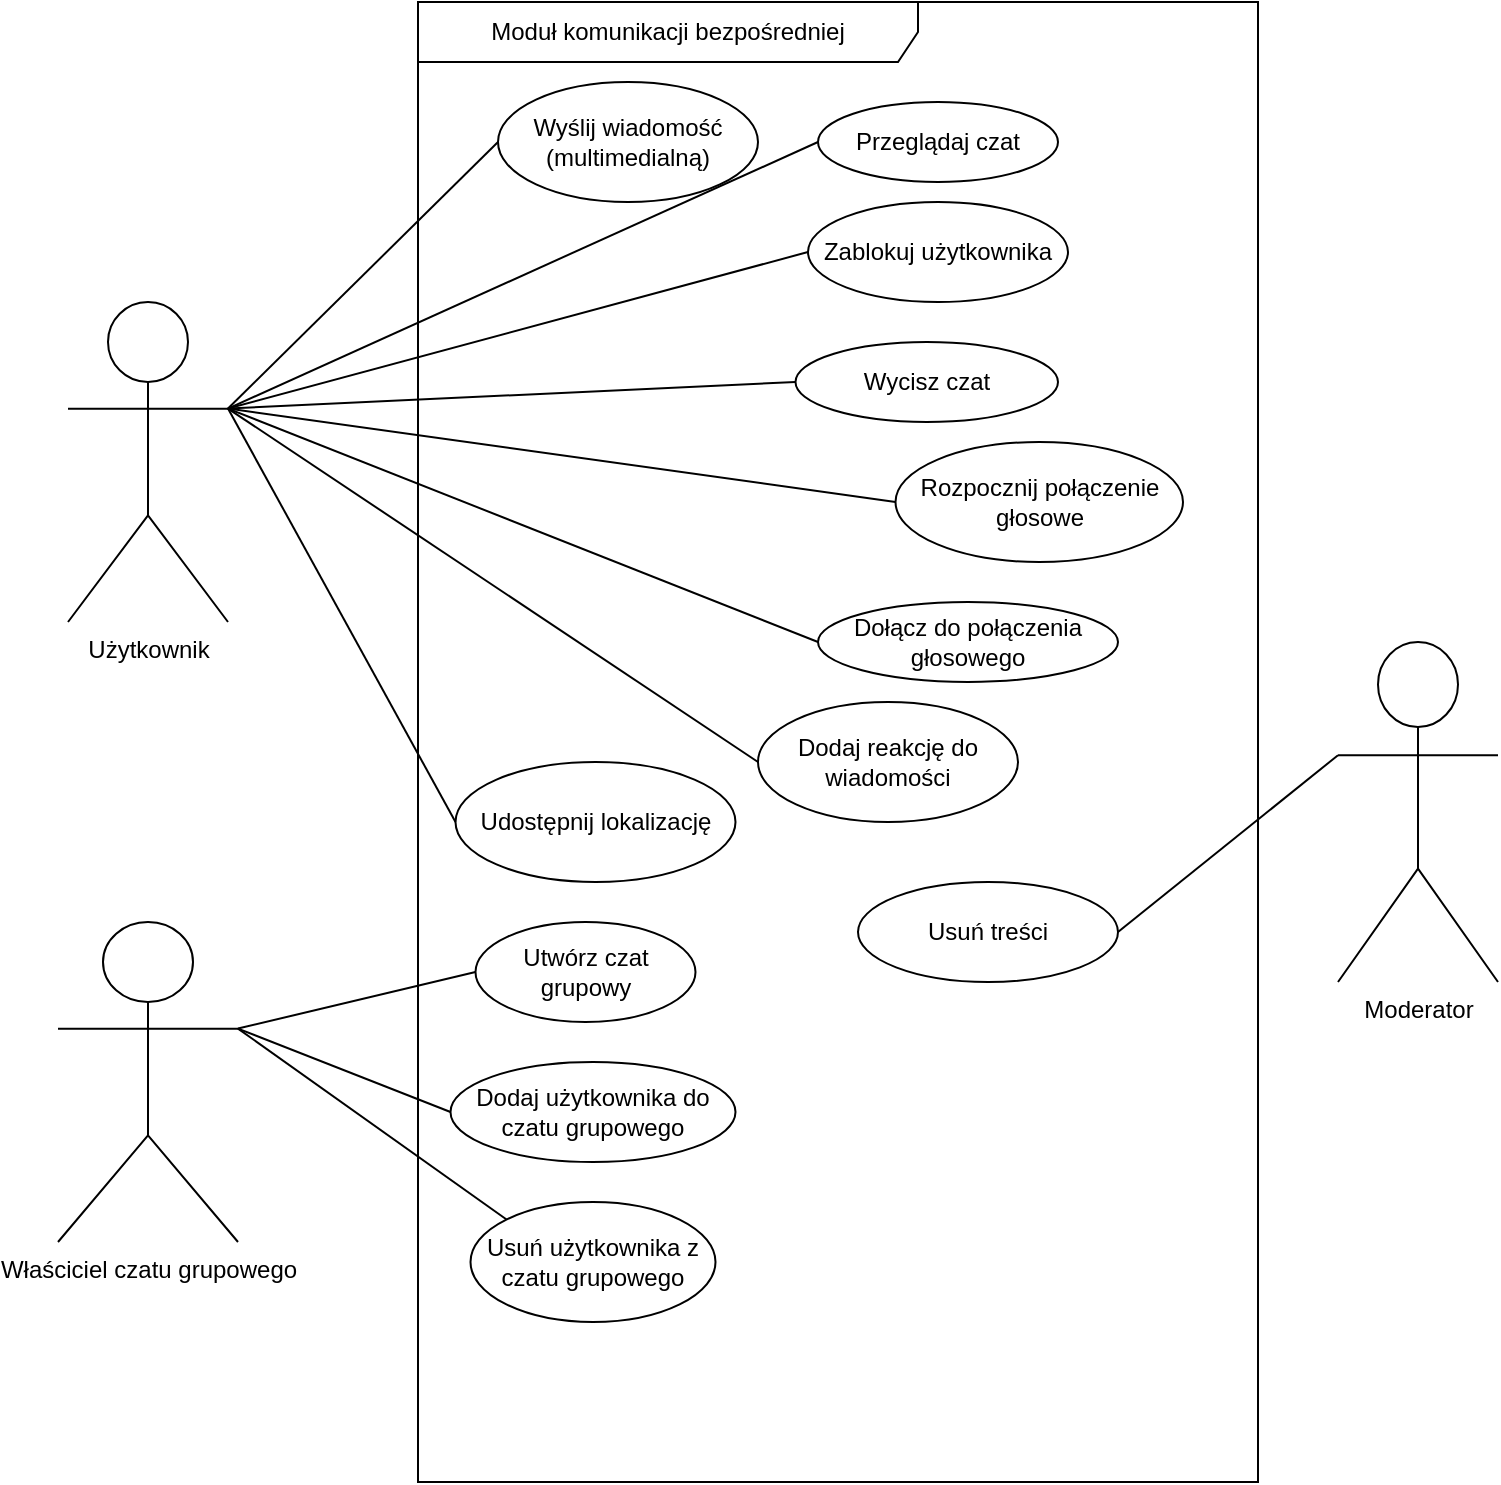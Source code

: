 <mxfile version="26.2.5" pages="5">
  <diagram name="Moduł komunikacji" id="v_15SCE-572wQa_8veFo">
    <mxGraphModel dx="790" dy="660" grid="1" gridSize="10" guides="1" tooltips="1" connect="1" arrows="1" fold="1" page="1" pageScale="1" pageWidth="850" pageHeight="1100" math="0" shadow="0">
      <root>
        <mxCell id="0" />
        <mxCell id="1" parent="0" />
        <mxCell id="vSTN6Diw2wIvGlX7Q6Qh-1" value="Moduł komunikacji bezpośredniej" style="shape=umlFrame;whiteSpace=wrap;html=1;pointerEvents=0;width=250;height=30;" parent="1" vertex="1">
          <mxGeometry x="280" y="60" width="420" height="740" as="geometry" />
        </mxCell>
        <mxCell id="26oBZDTvgFsPIgkjkrH8-7" style="rounded=0;orthogonalLoop=1;jettySize=auto;html=1;exitX=1;exitY=0.333;exitDx=0;exitDy=0;exitPerimeter=0;entryX=0;entryY=0.5;entryDx=0;entryDy=0;endArrow=none;startFill=0;" parent="1" source="vSTN6Diw2wIvGlX7Q6Qh-2" target="26oBZDTvgFsPIgkjkrH8-1" edge="1">
          <mxGeometry relative="1" as="geometry" />
        </mxCell>
        <mxCell id="vSTN6Diw2wIvGlX7Q6Qh-2" value="Użytkownik" style="shape=umlActor;verticalLabelPosition=bottom;verticalAlign=top;html=1;" parent="1" vertex="1">
          <mxGeometry x="105" y="210" width="80" height="160" as="geometry" />
        </mxCell>
        <mxCell id="rVkgeNe9eemyirqyG1fS-6" value="Zablokuj użytkownika" style="ellipse;whiteSpace=wrap;html=1;" parent="1" vertex="1">
          <mxGeometry x="475" y="160" width="130" height="50" as="geometry" />
        </mxCell>
        <mxCell id="rVkgeNe9eemyirqyG1fS-7" value="Dodaj użytkownika do czatu grupowego" style="ellipse;whiteSpace=wrap;html=1;" parent="1" vertex="1">
          <mxGeometry x="296.25" y="590" width="142.5" height="50" as="geometry" />
        </mxCell>
        <mxCell id="rVkgeNe9eemyirqyG1fS-8" value="Usuń użytkownika z czatu grupowego" style="ellipse;whiteSpace=wrap;html=1;" parent="1" vertex="1">
          <mxGeometry x="306.25" y="660" width="122.5" height="60" as="geometry" />
        </mxCell>
        <mxCell id="rVkgeNe9eemyirqyG1fS-9" value="Udostępnij lokalizację" style="ellipse;whiteSpace=wrap;html=1;" parent="1" vertex="1">
          <mxGeometry x="298.75" y="440" width="140" height="60" as="geometry" />
        </mxCell>
        <mxCell id="rVkgeNe9eemyirqyG1fS-10" value="Przeglądaj czat" style="ellipse;whiteSpace=wrap;html=1;" parent="1" vertex="1">
          <mxGeometry x="480" y="110" width="120" height="40" as="geometry" />
        </mxCell>
        <mxCell id="26oBZDTvgFsPIgkjkrH8-1" value="Wyślij wiadomość (multimedialną)" style="ellipse;whiteSpace=wrap;html=1;" parent="1" vertex="1">
          <mxGeometry x="320" y="100" width="130" height="60" as="geometry" />
        </mxCell>
        <mxCell id="26oBZDTvgFsPIgkjkrH8-4" value="Utwórz czat grupowy" style="ellipse;whiteSpace=wrap;html=1;" parent="1" vertex="1">
          <mxGeometry x="308.75" y="520" width="110" height="50" as="geometry" />
        </mxCell>
        <mxCell id="26oBZDTvgFsPIgkjkrH8-5" value="Dodaj reakcję do wiadomości" style="ellipse;whiteSpace=wrap;html=1;" parent="1" vertex="1">
          <mxGeometry x="450" y="410" width="130" height="60" as="geometry" />
        </mxCell>
        <mxCell id="26oBZDTvgFsPIgkjkrH8-6" value="Rozpocznij połączenie głosowe" style="ellipse;whiteSpace=wrap;html=1;" parent="1" vertex="1">
          <mxGeometry x="518.75" y="280" width="143.75" height="60" as="geometry" />
        </mxCell>
        <mxCell id="26oBZDTvgFsPIgkjkrH8-8" style="rounded=0;orthogonalLoop=1;jettySize=auto;html=1;entryX=0;entryY=0.5;entryDx=0;entryDy=0;endArrow=none;startFill=0;exitX=1;exitY=0.333;exitDx=0;exitDy=0;exitPerimeter=0;" parent="1" source="vSTN6Diw2wIvGlX7Q6Qh-2" target="rVkgeNe9eemyirqyG1fS-10" edge="1">
          <mxGeometry relative="1" as="geometry">
            <mxPoint x="130" y="350" as="sourcePoint" />
            <mxPoint x="330" y="140" as="targetPoint" />
          </mxGeometry>
        </mxCell>
        <mxCell id="26oBZDTvgFsPIgkjkrH8-11" style="rounded=0;orthogonalLoop=1;jettySize=auto;html=1;entryX=0;entryY=0.5;entryDx=0;entryDy=0;endArrow=none;startFill=0;exitX=1;exitY=0.333;exitDx=0;exitDy=0;exitPerimeter=0;" parent="1" source="IcMbdLZvYoic3JaOnlQl-4" target="26oBZDTvgFsPIgkjkrH8-4" edge="1">
          <mxGeometry relative="1" as="geometry">
            <mxPoint x="130" y="350" as="sourcePoint" />
            <mxPoint x="360" y="170" as="targetPoint" />
          </mxGeometry>
        </mxCell>
        <mxCell id="26oBZDTvgFsPIgkjkrH8-12" style="rounded=0;orthogonalLoop=1;jettySize=auto;html=1;entryX=0;entryY=0.5;entryDx=0;entryDy=0;endArrow=none;startFill=0;exitX=1;exitY=0.333;exitDx=0;exitDy=0;exitPerimeter=0;" parent="1" source="vSTN6Diw2wIvGlX7Q6Qh-2" target="26oBZDTvgFsPIgkjkrH8-5" edge="1">
          <mxGeometry relative="1" as="geometry">
            <mxPoint x="130" y="350" as="sourcePoint" />
            <mxPoint x="370" y="180" as="targetPoint" />
          </mxGeometry>
        </mxCell>
        <mxCell id="26oBZDTvgFsPIgkjkrH8-13" style="rounded=0;orthogonalLoop=1;jettySize=auto;html=1;entryX=0;entryY=0.5;entryDx=0;entryDy=0;endArrow=none;startFill=0;exitX=1;exitY=0.333;exitDx=0;exitDy=0;exitPerimeter=0;" parent="1" source="vSTN6Diw2wIvGlX7Q6Qh-2" target="26oBZDTvgFsPIgkjkrH8-6" edge="1">
          <mxGeometry relative="1" as="geometry">
            <mxPoint x="100" y="350" as="sourcePoint" />
            <mxPoint x="380" y="190" as="targetPoint" />
          </mxGeometry>
        </mxCell>
        <mxCell id="26oBZDTvgFsPIgkjkrH8-14" style="rounded=0;orthogonalLoop=1;jettySize=auto;html=1;entryX=0;entryY=0.5;entryDx=0;entryDy=0;endArrow=none;startFill=0;exitX=1;exitY=0.333;exitDx=0;exitDy=0;exitPerimeter=0;" parent="1" source="vSTN6Diw2wIvGlX7Q6Qh-2" target="rVkgeNe9eemyirqyG1fS-6" edge="1">
          <mxGeometry relative="1" as="geometry">
            <mxPoint x="100" y="350" as="sourcePoint" />
            <mxPoint x="390" y="200" as="targetPoint" />
          </mxGeometry>
        </mxCell>
        <mxCell id="26oBZDTvgFsPIgkjkrH8-15" style="rounded=0;orthogonalLoop=1;jettySize=auto;html=1;entryX=0;entryY=0;entryDx=0;entryDy=0;endArrow=none;startFill=0;exitX=1;exitY=0.333;exitDx=0;exitDy=0;exitPerimeter=0;" parent="1" source="IcMbdLZvYoic3JaOnlQl-4" target="rVkgeNe9eemyirqyG1fS-8" edge="1">
          <mxGeometry relative="1" as="geometry">
            <mxPoint x="130" y="350" as="sourcePoint" />
            <mxPoint x="400" y="210" as="targetPoint" />
          </mxGeometry>
        </mxCell>
        <mxCell id="26oBZDTvgFsPIgkjkrH8-16" style="rounded=0;orthogonalLoop=1;jettySize=auto;html=1;exitX=1;exitY=0.333;exitDx=0;exitDy=0;exitPerimeter=0;entryX=0;entryY=0.5;entryDx=0;entryDy=0;endArrow=none;startFill=0;" parent="1" source="vSTN6Diw2wIvGlX7Q6Qh-2" target="rVkgeNe9eemyirqyG1fS-9" edge="1">
          <mxGeometry relative="1" as="geometry">
            <mxPoint x="220" y="440" as="sourcePoint" />
            <mxPoint x="410" y="220" as="targetPoint" />
          </mxGeometry>
        </mxCell>
        <mxCell id="26oBZDTvgFsPIgkjkrH8-17" style="rounded=0;orthogonalLoop=1;jettySize=auto;html=1;entryX=0;entryY=0.5;entryDx=0;entryDy=0;endArrow=none;startFill=0;exitX=1;exitY=0.333;exitDx=0;exitDy=0;exitPerimeter=0;" parent="1" source="IcMbdLZvYoic3JaOnlQl-4" target="rVkgeNe9eemyirqyG1fS-7" edge="1">
          <mxGeometry relative="1" as="geometry">
            <mxPoint x="130" y="350" as="sourcePoint" />
            <mxPoint x="420" y="230" as="targetPoint" />
          </mxGeometry>
        </mxCell>
        <mxCell id="IcMbdLZvYoic3JaOnlQl-1" value="Wycisz czat" style="ellipse;whiteSpace=wrap;html=1;" parent="1" vertex="1">
          <mxGeometry x="468.75" y="230" width="131.25" height="40" as="geometry" />
        </mxCell>
        <mxCell id="IcMbdLZvYoic3JaOnlQl-2" value="Dołącz do połączenia głosowego" style="ellipse;whiteSpace=wrap;html=1;" parent="1" vertex="1">
          <mxGeometry x="480" y="360" width="150" height="40" as="geometry" />
        </mxCell>
        <mxCell id="IcMbdLZvYoic3JaOnlQl-3" style="rounded=0;orthogonalLoop=1;jettySize=auto;html=1;exitX=0;exitY=0.5;exitDx=0;exitDy=0;entryX=1;entryY=0.333;entryDx=0;entryDy=0;endArrow=none;startFill=0;entryPerimeter=0;" parent="1" source="IcMbdLZvYoic3JaOnlQl-2" target="vSTN6Diw2wIvGlX7Q6Qh-2" edge="1">
          <mxGeometry relative="1" as="geometry">
            <mxPoint x="210" y="405" as="sourcePoint" />
            <mxPoint x="330" y="140" as="targetPoint" />
          </mxGeometry>
        </mxCell>
        <mxCell id="IcMbdLZvYoic3JaOnlQl-4" value="Właściciel czatu grupowego" style="shape=umlActor;verticalLabelPosition=bottom;verticalAlign=top;html=1;" parent="1" vertex="1">
          <mxGeometry x="100" y="520" width="90" height="160" as="geometry" />
        </mxCell>
        <mxCell id="IcMbdLZvYoic3JaOnlQl-7" style="rounded=0;orthogonalLoop=1;jettySize=auto;html=1;entryX=0;entryY=0.5;entryDx=0;entryDy=0;endArrow=none;startFill=0;exitX=1;exitY=0.333;exitDx=0;exitDy=0;exitPerimeter=0;" parent="1" source="vSTN6Diw2wIvGlX7Q6Qh-2" target="IcMbdLZvYoic3JaOnlQl-1" edge="1">
          <mxGeometry relative="1" as="geometry">
            <mxPoint x="210" y="405" as="sourcePoint" />
            <mxPoint x="485" y="195" as="targetPoint" />
          </mxGeometry>
        </mxCell>
        <mxCell id="IcMbdLZvYoic3JaOnlQl-8" value="Moderator" style="shape=umlActor;verticalLabelPosition=bottom;verticalAlign=top;html=1;" parent="1" vertex="1">
          <mxGeometry x="740" y="380" width="80" height="170" as="geometry" />
        </mxCell>
        <mxCell id="IcMbdLZvYoic3JaOnlQl-9" value="Usuń treści" style="ellipse;whiteSpace=wrap;html=1;" parent="1" vertex="1">
          <mxGeometry x="500" y="500" width="130" height="50" as="geometry" />
        </mxCell>
        <mxCell id="IcMbdLZvYoic3JaOnlQl-10" style="rounded=0;orthogonalLoop=1;jettySize=auto;html=1;entryX=0;entryY=0.333;entryDx=0;entryDy=0;endArrow=none;startFill=0;exitX=1;exitY=0.5;exitDx=0;exitDy=0;entryPerimeter=0;" parent="1" source="IcMbdLZvYoic3JaOnlQl-9" target="IcMbdLZvYoic3JaOnlQl-8" edge="1">
          <mxGeometry relative="1" as="geometry">
            <mxPoint x="540" y="630" as="sourcePoint" />
            <mxPoint x="790" y="675" as="targetPoint" />
          </mxGeometry>
        </mxCell>
      </root>
    </mxGraphModel>
  </diagram>
  <diagram id="fFqvYXPcRhw6CR4nWzZR" name="Moduł użytkowników">
    <mxGraphModel dx="790" dy="660" grid="1" gridSize="10" guides="1" tooltips="1" connect="1" arrows="1" fold="1" page="1" pageScale="1" pageWidth="827" pageHeight="1169" math="0" shadow="0">
      <root>
        <mxCell id="0" />
        <mxCell id="1" parent="0" />
        <mxCell id="-1WmBcpgsWetizu-c4b6-1" value="Moduł zarządzania kontem" style="shape=umlFrame;whiteSpace=wrap;html=1;pointerEvents=0;width=200;height=30;" parent="1" vertex="1">
          <mxGeometry x="210" y="50" width="410" height="500" as="geometry" />
        </mxCell>
        <mxCell id="-1WmBcpgsWetizu-c4b6-43" style="edgeStyle=orthogonalEdgeStyle;rounded=0;orthogonalLoop=1;jettySize=auto;html=1;exitX=0.5;exitY=0.5;exitDx=0;exitDy=0;exitPerimeter=0;entryX=1;entryY=0.5;entryDx=0;entryDy=0;" parent="1" source="-1WmBcpgsWetizu-c4b6-2" target="-1WmBcpgsWetizu-c4b6-24" edge="1">
          <mxGeometry relative="1" as="geometry">
            <Array as="points">
              <mxPoint x="630" y="310" />
              <mxPoint x="630" y="230" />
            </Array>
          </mxGeometry>
        </mxCell>
        <mxCell id="-1WmBcpgsWetizu-c4b6-2" value="&lt;div&gt;Instytucja publiczna&lt;/div&gt;&lt;div&gt;&lt;br&gt;&lt;/div&gt;" style="shape=umlActor;html=1;verticalLabelPosition=bottom;verticalAlign=top;align=center;" parent="1" vertex="1">
          <mxGeometry x="640" y="250" width="70" height="120" as="geometry" />
        </mxCell>
        <mxCell id="ZtHE_OxAVrO-5ejl7yNw-3" value="&amp;lt;&amp;lt;extend&amp;gt;&amp;gt;" style="edgeStyle=orthogonalEdgeStyle;rounded=0;orthogonalLoop=1;jettySize=auto;html=1;exitX=1;exitY=0.5;exitDx=0;exitDy=0;dashed=1;" edge="1" parent="1" source="-1WmBcpgsWetizu-c4b6-3" target="-1WmBcpgsWetizu-c4b6-10">
          <mxGeometry relative="1" as="geometry">
            <Array as="points">
              <mxPoint x="434" y="120" />
              <mxPoint x="434" y="200" />
              <mxPoint x="339" y="200" />
            </Array>
          </mxGeometry>
        </mxCell>
        <mxCell id="-1WmBcpgsWetizu-c4b6-3" value="Rejestracja nowego użytkownika" style="ellipse;whiteSpace=wrap;html=1;" parent="1" vertex="1">
          <mxGeometry x="264" y="100" width="150" height="40" as="geometry" />
        </mxCell>
        <mxCell id="ZtHE_OxAVrO-5ejl7yNw-7" value="&amp;lt;&amp;lt;include&amp;gt;&amp;gt;" style="edgeStyle=orthogonalEdgeStyle;rounded=0;orthogonalLoop=1;jettySize=auto;html=1;exitX=0.5;exitY=1;exitDx=0;exitDy=0;entryX=0.5;entryY=0;entryDx=0;entryDy=0;dashed=1;" edge="1" parent="1" source="-1WmBcpgsWetizu-c4b6-10" target="-1WmBcpgsWetizu-c4b6-15">
          <mxGeometry relative="1" as="geometry" />
        </mxCell>
        <mxCell id="ZtHE_OxAVrO-5ejl7yNw-8" value="&amp;lt;&amp;lt;include&amp;gt;&amp;gt;" style="edgeStyle=orthogonalEdgeStyle;rounded=0;orthogonalLoop=1;jettySize=auto;html=1;exitX=0;exitY=1;exitDx=0;exitDy=0;entryX=0;entryY=0.5;entryDx=0;entryDy=0;dashed=1;" edge="1" parent="1" source="-1WmBcpgsWetizu-c4b6-10" target="-1WmBcpgsWetizu-c4b6-21">
          <mxGeometry x="0.468" relative="1" as="geometry">
            <Array as="points">
              <mxPoint x="286" y="290" />
              <mxPoint x="250" y="290" />
              <mxPoint x="250" y="385" />
            </Array>
            <mxPoint as="offset" />
          </mxGeometry>
        </mxCell>
        <mxCell id="ZtHE_OxAVrO-5ejl7yNw-9" value="&amp;lt;&amp;lt;include&amp;gt;&amp;gt;" style="edgeStyle=orthogonalEdgeStyle;rounded=0;orthogonalLoop=1;jettySize=auto;html=1;exitX=0;exitY=1;exitDx=0;exitDy=0;entryX=0;entryY=0.5;entryDx=0;entryDy=0;dashed=1;" edge="1" parent="1" source="-1WmBcpgsWetizu-c4b6-10" target="-1WmBcpgsWetizu-c4b6-18">
          <mxGeometry x="0.468" relative="1" as="geometry">
            <Array as="points">
              <mxPoint x="240" y="244" />
              <mxPoint x="240" y="310" />
              <mxPoint x="220" y="310" />
              <mxPoint x="220" y="450" />
            </Array>
            <mxPoint as="offset" />
          </mxGeometry>
        </mxCell>
        <mxCell id="ZtHE_OxAVrO-5ejl7yNw-10" value="&amp;lt;&amp;lt;include&amp;gt;&amp;gt;" style="edgeStyle=orthogonalEdgeStyle;rounded=0;orthogonalLoop=1;jettySize=auto;html=1;exitX=1;exitY=1;exitDx=0;exitDy=0;entryX=1;entryY=0.5;entryDx=0;entryDy=0;dashed=1;" edge="1" parent="1" source="-1WmBcpgsWetizu-c4b6-10" target="-1WmBcpgsWetizu-c4b6-23">
          <mxGeometry relative="1" as="geometry">
            <Array as="points">
              <mxPoint x="430" y="244" />
              <mxPoint x="430" y="510" />
            </Array>
          </mxGeometry>
        </mxCell>
        <mxCell id="ZtHE_OxAVrO-5ejl7yNw-12" value="&amp;lt;&amp;lt;include&amp;gt;&amp;gt;" style="edgeStyle=orthogonalEdgeStyle;rounded=0;orthogonalLoop=1;jettySize=auto;html=1;exitX=1;exitY=1;exitDx=0;exitDy=0;entryX=0.5;entryY=0;entryDx=0;entryDy=0;dashed=1;" edge="1" parent="1" source="-1WmBcpgsWetizu-c4b6-10" target="-1WmBcpgsWetizu-c4b6-22">
          <mxGeometry x="0.5" relative="1" as="geometry">
            <Array as="points">
              <mxPoint x="440" y="244" />
              <mxPoint x="440" y="436" />
              <mxPoint x="550" y="436" />
              <mxPoint x="550" y="476" />
              <mxPoint x="555" y="476" />
            </Array>
            <mxPoint as="offset" />
          </mxGeometry>
        </mxCell>
        <mxCell id="ZtHE_OxAVrO-5ejl7yNw-13" value="&amp;lt;&amp;lt;include&amp;gt;&amp;gt;" style="edgeStyle=orthogonalEdgeStyle;rounded=0;orthogonalLoop=1;jettySize=auto;html=1;exitX=1;exitY=0;exitDx=0;exitDy=0;entryX=0.5;entryY=1;entryDx=0;entryDy=0;dashed=1;" edge="1" parent="1" source="-1WmBcpgsWetizu-c4b6-10" target="-1WmBcpgsWetizu-c4b6-19">
          <mxGeometry x="0.484" relative="1" as="geometry">
            <Array as="points">
              <mxPoint x="392" y="210" />
              <mxPoint x="470" y="210" />
              <mxPoint x="470" y="180" />
              <mxPoint x="530" y="180" />
            </Array>
            <mxPoint as="offset" />
          </mxGeometry>
        </mxCell>
        <mxCell id="-1WmBcpgsWetizu-c4b6-10" value="Logowanie użytkownika" style="ellipse;whiteSpace=wrap;html=1;" parent="1" vertex="1">
          <mxGeometry x="264" y="210" width="150" height="40" as="geometry" />
        </mxCell>
        <mxCell id="-1WmBcpgsWetizu-c4b6-11" value="Manualna weryfikacja konta" style="ellipse;whiteSpace=wrap;html=1;" parent="1" vertex="1">
          <mxGeometry x="465" y="290" width="150" height="60" as="geometry" />
        </mxCell>
        <mxCell id="-1WmBcpgsWetizu-c4b6-33" style="edgeStyle=orthogonalEdgeStyle;rounded=0;orthogonalLoop=1;jettySize=auto;html=1;exitX=0.5;exitY=0.5;exitDx=0;exitDy=0;exitPerimeter=0;" parent="1" source="-1WmBcpgsWetizu-c4b6-14" target="-1WmBcpgsWetizu-c4b6-16" edge="1">
          <mxGeometry relative="1" as="geometry">
            <Array as="points">
              <mxPoint x="230" y="300" />
              <mxPoint x="230" y="170" />
            </Array>
          </mxGeometry>
        </mxCell>
        <mxCell id="-1WmBcpgsWetizu-c4b6-41" style="edgeStyle=orthogonalEdgeStyle;rounded=0;orthogonalLoop=1;jettySize=auto;html=1;exitX=0.5;exitY=0.5;exitDx=0;exitDy=0;exitPerimeter=0;entryX=0;entryY=0.5;entryDx=0;entryDy=0;" parent="1" source="-1WmBcpgsWetizu-c4b6-14" target="-1WmBcpgsWetizu-c4b6-10" edge="1">
          <mxGeometry relative="1" as="geometry">
            <Array as="points">
              <mxPoint x="230" y="300" />
              <mxPoint x="230" y="230" />
            </Array>
          </mxGeometry>
        </mxCell>
        <mxCell id="-1WmBcpgsWetizu-c4b6-42" style="edgeStyle=orthogonalEdgeStyle;rounded=0;orthogonalLoop=1;jettySize=auto;html=1;exitX=0.5;exitY=0.5;exitDx=0;exitDy=0;exitPerimeter=0;entryX=0;entryY=0.5;entryDx=0;entryDy=0;" parent="1" source="-1WmBcpgsWetizu-c4b6-14" target="-1WmBcpgsWetizu-c4b6-3" edge="1">
          <mxGeometry relative="1" as="geometry">
            <Array as="points">
              <mxPoint x="230" y="300" />
              <mxPoint x="230" y="120" />
            </Array>
          </mxGeometry>
        </mxCell>
        <mxCell id="-1WmBcpgsWetizu-c4b6-14" value="&lt;div&gt;Klient&lt;/div&gt;&lt;div&gt;&lt;br&gt;&lt;/div&gt;" style="shape=umlActor;html=1;verticalLabelPosition=bottom;verticalAlign=top;align=center;" parent="1" vertex="1">
          <mxGeometry x="120" y="240" width="70" height="120" as="geometry" />
        </mxCell>
        <mxCell id="-1WmBcpgsWetizu-c4b6-15" value="Edycja profilu" style="ellipse;whiteSpace=wrap;html=1;" parent="1" vertex="1">
          <mxGeometry x="264" y="300" width="150" height="40" as="geometry" />
        </mxCell>
        <mxCell id="-1WmBcpgsWetizu-c4b6-16" value="Resetowanie hasła" style="ellipse;whiteSpace=wrap;html=1;" parent="1" vertex="1">
          <mxGeometry x="264" y="150" width="150" height="40" as="geometry" />
        </mxCell>
        <mxCell id="-1WmBcpgsWetizu-c4b6-18" value="Zmiana hasła" style="ellipse;whiteSpace=wrap;html=1;" parent="1" vertex="1">
          <mxGeometry x="264" y="430" width="150" height="40" as="geometry" />
        </mxCell>
        <mxCell id="-1WmBcpgsWetizu-c4b6-19" value="Zarządzanie zaproszeniami" style="ellipse;whiteSpace=wrap;html=1;" parent="1" vertex="1">
          <mxGeometry x="450" y="110" width="160" height="50" as="geometry" />
        </mxCell>
        <mxCell id="-1WmBcpgsWetizu-c4b6-20" value="Zmiana ustawień prywatności" style="ellipse;whiteSpace=wrap;html=1;" parent="1" vertex="1">
          <mxGeometry x="465" y="365" width="150" height="40" as="geometry" />
        </mxCell>
        <mxCell id="-1WmBcpgsWetizu-c4b6-21" value="Przeglądanie historii logowania" style="ellipse;whiteSpace=wrap;html=1;" parent="1" vertex="1">
          <mxGeometry x="260" y="360" width="150" height="50" as="geometry" />
        </mxCell>
        <mxCell id="-1WmBcpgsWetizu-c4b6-22" value="Wylogowywanie z konta" style="ellipse;whiteSpace=wrap;html=1;" parent="1" vertex="1">
          <mxGeometry x="480" y="470" width="150" height="40" as="geometry" />
        </mxCell>
        <mxCell id="-1WmBcpgsWetizu-c4b6-23" value="Usuniecie konta" style="ellipse;whiteSpace=wrap;html=1;" parent="1" vertex="1">
          <mxGeometry x="260" y="490" width="150" height="40" as="geometry" />
        </mxCell>
        <mxCell id="ZtHE_OxAVrO-5ejl7yNw-1" value="&amp;lt;&amp;lt;include&amp;gt;&amp;gt;" style="edgeStyle=orthogonalEdgeStyle;rounded=0;orthogonalLoop=1;jettySize=auto;html=1;exitX=0.5;exitY=1;exitDx=0;exitDy=0;entryX=0.5;entryY=0;entryDx=0;entryDy=0;dashed=1;" edge="1" parent="1" source="-1WmBcpgsWetizu-c4b6-24" target="-1WmBcpgsWetizu-c4b6-11">
          <mxGeometry relative="1" as="geometry" />
        </mxCell>
        <mxCell id="-1WmBcpgsWetizu-c4b6-24" value="Rejestracja instytucji w systemie" style="ellipse;whiteSpace=wrap;html=1;" parent="1" vertex="1">
          <mxGeometry x="465" y="200" width="150" height="60" as="geometry" />
        </mxCell>
        <mxCell id="ZtHE_OxAVrO-5ejl7yNw-2" style="edgeStyle=orthogonalEdgeStyle;rounded=0;orthogonalLoop=1;jettySize=auto;html=1;exitX=0.5;exitY=1;exitDx=0;exitDy=0;" edge="1" parent="1" source="-1WmBcpgsWetizu-c4b6-15" target="-1WmBcpgsWetizu-c4b6-15">
          <mxGeometry relative="1" as="geometry" />
        </mxCell>
        <mxCell id="ZtHE_OxAVrO-5ejl7yNw-11" value="&amp;lt;&amp;lt;include&amp;gt;&amp;gt;" style="edgeStyle=orthogonalEdgeStyle;rounded=0;orthogonalLoop=1;jettySize=auto;html=1;exitX=1;exitY=0.5;exitDx=0;exitDy=0;entryX=0.04;entryY=0.325;entryDx=0;entryDy=0;entryPerimeter=0;dashed=1;" edge="1" parent="1" source="-1WmBcpgsWetizu-c4b6-10" target="-1WmBcpgsWetizu-c4b6-20">
          <mxGeometry relative="1" as="geometry">
            <Array as="points">
              <mxPoint x="450" y="230" />
              <mxPoint x="450" y="340" />
              <mxPoint x="471" y="340" />
            </Array>
          </mxGeometry>
        </mxCell>
      </root>
    </mxGraphModel>
  </diagram>
  <diagram id="IFX__pMQv4V3y87GyHg5" name="Moduł grup">
    <mxGraphModel dx="790" dy="660" grid="1" gridSize="10" guides="1" tooltips="1" connect="1" arrows="1" fold="1" page="1" pageScale="1" pageWidth="827" pageHeight="1169" math="0" shadow="0">
      <root>
        <mxCell id="0" />
        <mxCell id="1" parent="0" />
        <mxCell id="3GcGUoa89IIa0NS1gZc--4" style="edgeStyle=orthogonalEdgeStyle;rounded=0;orthogonalLoop=1;jettySize=auto;html=1;exitX=1;exitY=0.333;exitDx=0;exitDy=0;exitPerimeter=0;entryX=0;entryY=0.5;entryDx=0;entryDy=0;" edge="1" parent="1" source="ee4mcXSeKS4e7yXFHOqT-3" target="ee4mcXSeKS4e7yXFHOqT-5">
          <mxGeometry relative="1" as="geometry" />
        </mxCell>
        <mxCell id="3GcGUoa89IIa0NS1gZc--5" style="edgeStyle=orthogonalEdgeStyle;rounded=0;orthogonalLoop=1;jettySize=auto;html=1;exitX=1;exitY=0.333;exitDx=0;exitDy=0;exitPerimeter=0;" edge="1" parent="1" source="ee4mcXSeKS4e7yXFHOqT-3" target="ee4mcXSeKS4e7yXFHOqT-7">
          <mxGeometry relative="1" as="geometry" />
        </mxCell>
        <mxCell id="3GcGUoa89IIa0NS1gZc--12" style="edgeStyle=orthogonalEdgeStyle;rounded=0;orthogonalLoop=1;jettySize=auto;html=1;exitX=1;exitY=1;exitDx=0;exitDy=0;exitPerimeter=0;" edge="1" parent="1" source="ee4mcXSeKS4e7yXFHOqT-3" target="ee4mcXSeKS4e7yXFHOqT-13">
          <mxGeometry relative="1" as="geometry" />
        </mxCell>
        <mxCell id="3GcGUoa89IIa0NS1gZc--13" style="edgeStyle=orthogonalEdgeStyle;rounded=0;orthogonalLoop=1;jettySize=auto;html=1;exitX=1;exitY=1;exitDx=0;exitDy=0;exitPerimeter=0;entryX=0;entryY=0.5;entryDx=0;entryDy=0;" edge="1" parent="1" source="ee4mcXSeKS4e7yXFHOqT-3" target="ee4mcXSeKS4e7yXFHOqT-11">
          <mxGeometry relative="1" as="geometry" />
        </mxCell>
        <mxCell id="ee4mcXSeKS4e7yXFHOqT-3" value="Użytkownik" style="shape=umlActor;verticalLabelPosition=bottom;verticalAlign=top;html=1;outlineConnect=0;" parent="1" vertex="1">
          <mxGeometry x="10" y="270" width="80" height="260" as="geometry" />
        </mxCell>
        <mxCell id="ee4mcXSeKS4e7yXFHOqT-4" value="Stwórz grupę" style="ellipse;whiteSpace=wrap;html=1;" parent="1" vertex="1">
          <mxGeometry x="160" y="60" width="140" height="70" as="geometry" />
        </mxCell>
        <mxCell id="ee4mcXSeKS4e7yXFHOqT-5" value="Edytuj grupę" style="ellipse;whiteSpace=wrap;html=1;" parent="1" vertex="1">
          <mxGeometry x="190" y="280" width="140" height="70" as="geometry" />
        </mxCell>
        <mxCell id="3GcGUoa89IIa0NS1gZc--3" value="&amp;lt;&amp;lt;extend&amp;gt;&amp;gt;" style="edgeStyle=orthogonalEdgeStyle;rounded=0;orthogonalLoop=1;jettySize=auto;html=1;exitX=0.5;exitY=0;exitDx=0;exitDy=0;entryX=0.5;entryY=1;entryDx=0;entryDy=0;dashed=1;" edge="1" parent="1" source="ee4mcXSeKS4e7yXFHOqT-6" target="ee4mcXSeKS4e7yXFHOqT-4">
          <mxGeometry relative="1" as="geometry" />
        </mxCell>
        <mxCell id="ee4mcXSeKS4e7yXFHOqT-6" value="usuń grupę" style="ellipse;whiteSpace=wrap;html=1;" parent="1" vertex="1">
          <mxGeometry x="160" y="190" width="140" height="70" as="geometry" />
        </mxCell>
        <mxCell id="ee4mcXSeKS4e7yXFHOqT-7" value="Dodaj post" style="ellipse;whiteSpace=wrap;html=1;" parent="1" vertex="1">
          <mxGeometry x="190" y="380" width="140" height="70" as="geometry" />
        </mxCell>
        <mxCell id="3GcGUoa89IIa0NS1gZc--7" value="&amp;lt;&amp;lt;extend&amp;gt;&amp;gt;" style="edgeStyle=orthogonalEdgeStyle;rounded=0;orthogonalLoop=1;jettySize=auto;html=1;dashed=1;" edge="1" parent="1" source="ee4mcXSeKS4e7yXFHOqT-9" target="ee4mcXSeKS4e7yXFHOqT-7">
          <mxGeometry relative="1" as="geometry">
            <Array as="points">
              <mxPoint x="380" y="475" />
              <mxPoint x="380" y="440" />
            </Array>
          </mxGeometry>
        </mxCell>
        <mxCell id="ee4mcXSeKS4e7yXFHOqT-9" value="edytuj post" style="ellipse;whiteSpace=wrap;html=1;" parent="1" vertex="1">
          <mxGeometry x="430" y="440" width="140" height="70" as="geometry" />
        </mxCell>
        <mxCell id="3GcGUoa89IIa0NS1gZc--6" value="&amp;lt;&amp;lt;extend&amp;gt;&amp;gt;" style="edgeStyle=orthogonalEdgeStyle;rounded=0;orthogonalLoop=1;jettySize=auto;html=1;exitX=0;exitY=0.5;exitDx=0;exitDy=0;entryX=1;entryY=0;entryDx=0;entryDy=0;dashed=1;" edge="1" parent="1" source="ee4mcXSeKS4e7yXFHOqT-10" target="ee4mcXSeKS4e7yXFHOqT-7">
          <mxGeometry relative="1" as="geometry">
            <Array as="points">
              <mxPoint x="380" y="345" />
              <mxPoint x="380" y="390" />
            </Array>
          </mxGeometry>
        </mxCell>
        <mxCell id="3GcGUoa89IIa0NS1gZc--10" value="&amp;lt;&amp;lt;extend&amp;gt;&amp;gt;" style="edgeStyle=orthogonalEdgeStyle;rounded=0;orthogonalLoop=1;jettySize=auto;html=1;entryX=1;entryY=1;entryDx=0;entryDy=0;dashed=1;" edge="1" parent="1" target="ee4mcXSeKS4e7yXFHOqT-4">
          <mxGeometry x="-0.373" relative="1" as="geometry">
            <mxPoint x="500" y="310" as="sourcePoint" />
            <Array as="points">
              <mxPoint x="500" y="120" />
            </Array>
            <mxPoint as="offset" />
          </mxGeometry>
        </mxCell>
        <mxCell id="ee4mcXSeKS4e7yXFHOqT-10" value="usuń post" style="ellipse;whiteSpace=wrap;html=1;" parent="1" vertex="1">
          <mxGeometry x="430" y="310" width="140" height="70" as="geometry" />
        </mxCell>
        <mxCell id="ee4mcXSeKS4e7yXFHOqT-11" value="dodaj komentarz" style="ellipse;whiteSpace=wrap;html=1;" parent="1" vertex="1">
          <mxGeometry x="190" y="620" width="140" height="70" as="geometry" />
        </mxCell>
        <mxCell id="3GcGUoa89IIa0NS1gZc--14" value="&amp;lt;&amp;lt;extend&amp;gt;&amp;gt;" style="edgeStyle=orthogonalEdgeStyle;rounded=0;orthogonalLoop=1;jettySize=auto;html=1;exitX=0;exitY=0.5;exitDx=0;exitDy=0;entryX=1;entryY=0.5;entryDx=0;entryDy=0;" edge="1" parent="1" source="ee4mcXSeKS4e7yXFHOqT-12" target="ee4mcXSeKS4e7yXFHOqT-11">
          <mxGeometry relative="1" as="geometry" />
        </mxCell>
        <mxCell id="3GcGUoa89IIa0NS1gZc--17" value="&amp;lt;&amp;lt;extend&amp;gt;&amp;gt;" style="edgeStyle=orthogonalEdgeStyle;rounded=0;orthogonalLoop=1;jettySize=auto;html=1;exitX=1;exitY=0.5;exitDx=0;exitDy=0;entryX=1;entryY=0.5;entryDx=0;entryDy=0;dashed=1;" edge="1" parent="1" source="ee4mcXSeKS4e7yXFHOqT-12" target="ee4mcXSeKS4e7yXFHOqT-4">
          <mxGeometry relative="1" as="geometry" />
        </mxCell>
        <mxCell id="ee4mcXSeKS4e7yXFHOqT-12" value="usuń komentarz" style="ellipse;whiteSpace=wrap;html=1;" parent="1" vertex="1">
          <mxGeometry x="430" y="620" width="140" height="70" as="geometry" />
        </mxCell>
        <mxCell id="ee4mcXSeKS4e7yXFHOqT-13" value="dodaj członków grupy" style="ellipse;whiteSpace=wrap;html=1;" parent="1" vertex="1">
          <mxGeometry x="190" y="515" width="140" height="70" as="geometry" />
        </mxCell>
        <mxCell id="3GcGUoa89IIa0NS1gZc--11" value="&amp;lt;&amp;lt;extend&amp;gt;&amp;gt;" style="edgeStyle=orthogonalEdgeStyle;rounded=0;orthogonalLoop=1;jettySize=auto;html=1;exitX=0;exitY=0;exitDx=0;exitDy=0;dashed=1;" edge="1" parent="1" source="ee4mcXSeKS4e7yXFHOqT-14">
          <mxGeometry relative="1" as="geometry">
            <mxPoint x="270" y="125" as="targetPoint" />
            <Array as="points">
              <mxPoint x="341" y="210" />
              <mxPoint x="341" y="170" />
              <mxPoint x="270" y="170" />
              <mxPoint x="270" y="125" />
            </Array>
          </mxGeometry>
        </mxCell>
        <mxCell id="ee4mcXSeKS4e7yXFHOqT-14" value="usuń członków grupy" style="ellipse;whiteSpace=wrap;html=1;" parent="1" vertex="1">
          <mxGeometry x="330" y="200" width="140" height="70" as="geometry" />
        </mxCell>
        <mxCell id="wcxgWAiu3ypZfbzkTzNV-1" value="Moduł grup i postów" style="shape=umlFrame;whiteSpace=wrap;html=1;pointerEvents=0;width=170;height=30;" parent="1" vertex="1">
          <mxGeometry x="120" y="10" width="540" height="740" as="geometry" />
        </mxCell>
        <mxCell id="3GcGUoa89IIa0NS1gZc--1" style="edgeStyle=orthogonalEdgeStyle;rounded=0;orthogonalLoop=1;jettySize=auto;html=1;exitX=0.5;exitY=0;exitDx=0;exitDy=0;exitPerimeter=0;entryX=-0.007;entryY=0.414;entryDx=0;entryDy=0;entryPerimeter=0;" edge="1" parent="1" source="ee4mcXSeKS4e7yXFHOqT-3" target="ee4mcXSeKS4e7yXFHOqT-4">
          <mxGeometry relative="1" as="geometry" />
        </mxCell>
      </root>
    </mxGraphModel>
  </diagram>
  <diagram id="LZMNFE_M2D7H1UGVZnDB" name="Moduł ogłoszeń">
    <mxGraphModel dx="1190" dy="1060" grid="0" gridSize="10" guides="1" tooltips="1" connect="1" arrows="1" fold="1" page="0" pageScale="1" pageWidth="827" pageHeight="1169" math="0" shadow="0">
      <root>
        <mxCell id="0" />
        <mxCell id="1" parent="0" />
        <mxCell id="tD8LZUiWjnnMAxINJ5-5-2" value="Moduł ogłoszeń" style="shape=umlFrame;whiteSpace=wrap;html=1;pointerEvents=0;width=120;height=28;" parent="1" vertex="1">
          <mxGeometry x="-190" y="-37" width="407" height="612" as="geometry" />
        </mxCell>
        <mxCell id="iNBu0K_RbJZzkkJK_YUb-13" value="&amp;lt;&amp;lt;include&amp;gt;&amp;gt;" style="edgeStyle=orthogonalEdgeStyle;rounded=0;orthogonalLoop=1;jettySize=auto;html=1;exitX=1;exitY=0.5;exitDx=0;exitDy=0;entryX=1;entryY=0.5;entryDx=0;entryDy=0;dashed=1;" edge="1" parent="1" source="tD8LZUiWjnnMAxINJ5-5-3" target="tD8LZUiWjnnMAxINJ5-5-5">
          <mxGeometry relative="1" as="geometry" />
        </mxCell>
        <mxCell id="tD8LZUiWjnnMAxINJ5-5-3" value="Dodawanie ogłoszenia sprzedaży" style="ellipse;whiteSpace=wrap;html=1;" parent="1" vertex="1">
          <mxGeometry x="-171" width="149" height="56" as="geometry" />
        </mxCell>
        <mxCell id="iNBu0K_RbJZzkkJK_YUb-10" value="&amp;lt;&amp;lt;extend&amp;gt;&amp;gt;" style="edgeStyle=orthogonalEdgeStyle;rounded=0;orthogonalLoop=1;jettySize=auto;html=1;exitX=0.5;exitY=1;exitDx=0;exitDy=0;entryX=0.5;entryY=0;entryDx=0;entryDy=0;dashed=1;" edge="1" parent="1" source="tD8LZUiWjnnMAxINJ5-5-4" target="tD8LZUiWjnnMAxINJ5-5-13">
          <mxGeometry relative="1" as="geometry" />
        </mxCell>
        <mxCell id="tD8LZUiWjnnMAxINJ5-5-4" value="Kontakt z wystawcą" style="ellipse;whiteSpace=wrap;html=1;" parent="1" vertex="1">
          <mxGeometry x="65" y="116" width="132" height="50" as="geometry" />
        </mxCell>
        <mxCell id="tD8LZUiWjnnMAxINJ5-5-5" value="Edytowanie ogłoszenia" style="ellipse;whiteSpace=wrap;html=1;" parent="1" vertex="1">
          <mxGeometry x="-165" y="216" width="132" height="50" as="geometry" />
        </mxCell>
        <mxCell id="iNBu0K_RbJZzkkJK_YUb-7" value="&amp;lt;&amp;lt;extend&amp;gt;&amp;gt;" style="edgeStyle=orthogonalEdgeStyle;rounded=0;orthogonalLoop=1;jettySize=auto;html=1;exitX=0;exitY=0;exitDx=0;exitDy=0;dashed=1;entryX=0.5;entryY=1;entryDx=0;entryDy=0;" edge="1" parent="1" source="tD8LZUiWjnnMAxINJ5-5-6" target="tD8LZUiWjnnMAxINJ5-5-8">
          <mxGeometry relative="1" as="geometry">
            <Array as="points">
              <mxPoint x="55" y="406" />
              <mxPoint x="-102" y="406" />
            </Array>
          </mxGeometry>
        </mxCell>
        <mxCell id="tD8LZUiWjnnMAxINJ5-5-6" value="Zapisz ogłoszenie do ulubionych / na później" style="ellipse;whiteSpace=wrap;html=1;" parent="1" vertex="1">
          <mxGeometry x="51.5" y="450" width="149" height="53" as="geometry" />
        </mxCell>
        <mxCell id="tD8LZUiWjnnMAxINJ5-5-7" value="Zobacz historie własnych ogłoszeń" style="ellipse;whiteSpace=wrap;html=1;" parent="1" vertex="1">
          <mxGeometry x="-171" y="416" width="132" height="50" as="geometry" />
        </mxCell>
        <mxCell id="tD8LZUiWjnnMAxINJ5-5-8" value="Wyświetlenie listy ogłoszeń" style="ellipse;whiteSpace=wrap;html=1;" parent="1" vertex="1">
          <mxGeometry x="-168" y="318" width="132" height="50" as="geometry" />
        </mxCell>
        <mxCell id="iNBu0K_RbJZzkkJK_YUb-15" style="edgeStyle=orthogonalEdgeStyle;rounded=0;orthogonalLoop=1;jettySize=auto;html=1;exitX=1;exitY=0.5;exitDx=0;exitDy=0;entryX=1;entryY=0.5;entryDx=0;entryDy=0;dashed=1;" edge="1" parent="1" source="tD8LZUiWjnnMAxINJ5-5-10" target="tD8LZUiWjnnMAxINJ5-5-5">
          <mxGeometry relative="1" as="geometry">
            <Array as="points">
              <mxPoint x="-2" y="166" />
              <mxPoint x="-2" y="241" />
            </Array>
          </mxGeometry>
        </mxCell>
        <mxCell id="tD8LZUiWjnnMAxINJ5-5-10" value="Dodawanie ogłoszenia wymiany" style="ellipse;whiteSpace=wrap;html=1;" parent="1" vertex="1">
          <mxGeometry x="-169.5" y="139" width="139.5" height="54" as="geometry" />
        </mxCell>
        <mxCell id="iNBu0K_RbJZzkkJK_YUb-14" style="edgeStyle=orthogonalEdgeStyle;rounded=0;orthogonalLoop=1;jettySize=auto;html=1;exitX=1;exitY=0.5;exitDx=0;exitDy=0;entryX=1;entryY=0.5;entryDx=0;entryDy=0;dashed=1;" edge="1" parent="1">
          <mxGeometry relative="1" as="geometry">
            <mxPoint x="-29" y="101" as="sourcePoint" />
            <mxPoint x="-33" y="241.5" as="targetPoint" />
            <Array as="points">
              <mxPoint x="-2" y="101" />
              <mxPoint x="-2" y="242" />
            </Array>
          </mxGeometry>
        </mxCell>
        <mxCell id="tD8LZUiWjnnMAxINJ5-5-11" value="Dodawanie ogłoszenia kupna" style="ellipse;whiteSpace=wrap;html=1;" parent="1" vertex="1">
          <mxGeometry x="-173" y="72" width="144" height="57" as="geometry" />
        </mxCell>
        <mxCell id="iNBu0K_RbJZzkkJK_YUb-8" value="&amp;lt;&amp;lt;extend&amp;gt;&amp;gt;" style="edgeStyle=orthogonalEdgeStyle;rounded=0;orthogonalLoop=1;jettySize=auto;html=1;exitX=0;exitY=0.5;exitDx=0;exitDy=0;entryX=1;entryY=1;entryDx=0;entryDy=0;dashed=1;" edge="1" parent="1" source="tD8LZUiWjnnMAxINJ5-5-12" target="tD8LZUiWjnnMAxINJ5-5-8">
          <mxGeometry relative="1" as="geometry" />
        </mxCell>
        <mxCell id="tD8LZUiWjnnMAxINJ5-5-12" value="Filtruj ogłoszenia po kategorii" style="ellipse;whiteSpace=wrap;html=1;" parent="1" vertex="1">
          <mxGeometry x="80" y="361" width="132" height="50" as="geometry" />
        </mxCell>
        <mxCell id="iNBu0K_RbJZzkkJK_YUb-9" value="&amp;lt;&amp;lt;extend&amp;gt;&amp;gt;" style="edgeStyle=orthogonalEdgeStyle;rounded=0;orthogonalLoop=1;jettySize=auto;html=1;exitX=0;exitY=1;exitDx=0;exitDy=0;dashed=1;" edge="1" parent="1" source="tD8LZUiWjnnMAxINJ5-5-13" target="tD8LZUiWjnnMAxINJ5-5-8">
          <mxGeometry x="-0.145" relative="1" as="geometry">
            <Array as="points">
              <mxPoint x="27" y="247" />
              <mxPoint x="27" y="330" />
            </Array>
            <mxPoint as="offset" />
          </mxGeometry>
        </mxCell>
        <mxCell id="tD8LZUiWjnnMAxINJ5-5-13" value="Zobacz szczegóły ogłoszenia" style="ellipse;whiteSpace=wrap;html=1;" parent="1" vertex="1">
          <mxGeometry x="65" y="224" width="132" height="50" as="geometry" />
        </mxCell>
        <mxCell id="iNBu0K_RbJZzkkJK_YUb-11" value="&amp;lt;&amp;lt;extend&amp;gt;&amp;gt;" style="edgeStyle=orthogonalEdgeStyle;rounded=0;orthogonalLoop=1;jettySize=auto;html=1;exitX=0.5;exitY=1;exitDx=0;exitDy=0;entryX=0.5;entryY=0;entryDx=0;entryDy=0;dashed=1;" edge="1" parent="1" source="tD8LZUiWjnnMAxINJ5-5-16" target="tD8LZUiWjnnMAxINJ5-5-4">
          <mxGeometry relative="1" as="geometry" />
        </mxCell>
        <mxCell id="tD8LZUiWjnnMAxINJ5-5-16" value="Ocena sprzedającego&amp;nbsp;&lt;div&gt;po transakcji&lt;/div&gt;" style="ellipse;whiteSpace=wrap;html=1;" parent="1" vertex="1">
          <mxGeometry x="55" y="-14" width="142" height="56" as="geometry" />
        </mxCell>
        <mxCell id="iNBu0K_RbJZzkkJK_YUb-12" value="&amp;lt;&amp;lt;extend&amp;gt;&amp;gt;" style="edgeStyle=orthogonalEdgeStyle;rounded=0;orthogonalLoop=1;jettySize=auto;html=1;exitX=0.5;exitY=0;exitDx=0;exitDy=0;dashed=1;" edge="1" parent="1" source="tD8LZUiWjnnMAxINJ5-5-17" target="tD8LZUiWjnnMAxINJ5-5-7">
          <mxGeometry relative="1" as="geometry" />
        </mxCell>
        <mxCell id="tD8LZUiWjnnMAxINJ5-5-17" value="Oznacz ogłoszenie&amp;nbsp;&lt;div&gt;jako nieaktualne / sfinalizowane&lt;/div&gt;" style="ellipse;whiteSpace=wrap;html=1;" parent="1" vertex="1">
          <mxGeometry x="-86" y="501" width="132" height="71" as="geometry" />
        </mxCell>
        <mxCell id="iNBu0K_RbJZzkkJK_YUb-1" style="edgeStyle=orthogonalEdgeStyle;rounded=0;orthogonalLoop=1;jettySize=auto;html=1;exitX=0.5;exitY=0;exitDx=0;exitDy=0;exitPerimeter=0;entryX=0;entryY=0.5;entryDx=0;entryDy=0;" edge="1" parent="1" source="tD8LZUiWjnnMAxINJ5-5-18" target="tD8LZUiWjnnMAxINJ5-5-3">
          <mxGeometry relative="1" as="geometry" />
        </mxCell>
        <mxCell id="iNBu0K_RbJZzkkJK_YUb-2" style="edgeStyle=orthogonalEdgeStyle;rounded=0;orthogonalLoop=1;jettySize=auto;html=1;exitX=0.5;exitY=0;exitDx=0;exitDy=0;exitPerimeter=0;entryX=0;entryY=0.5;entryDx=0;entryDy=0;" edge="1" parent="1" source="tD8LZUiWjnnMAxINJ5-5-18" target="tD8LZUiWjnnMAxINJ5-5-11">
          <mxGeometry relative="1" as="geometry" />
        </mxCell>
        <mxCell id="iNBu0K_RbJZzkkJK_YUb-3" style="edgeStyle=orthogonalEdgeStyle;rounded=0;orthogonalLoop=1;jettySize=auto;html=1;exitX=0.5;exitY=0;exitDx=0;exitDy=0;exitPerimeter=0;entryX=0;entryY=0.5;entryDx=0;entryDy=0;" edge="1" parent="1" source="tD8LZUiWjnnMAxINJ5-5-18" target="tD8LZUiWjnnMAxINJ5-5-10">
          <mxGeometry relative="1" as="geometry" />
        </mxCell>
        <mxCell id="iNBu0K_RbJZzkkJK_YUb-5" style="edgeStyle=orthogonalEdgeStyle;rounded=0;orthogonalLoop=1;jettySize=auto;html=1;exitX=1;exitY=1;exitDx=0;exitDy=0;exitPerimeter=0;entryX=0;entryY=0.5;entryDx=0;entryDy=0;" edge="1" parent="1" source="tD8LZUiWjnnMAxINJ5-5-18" target="tD8LZUiWjnnMAxINJ5-5-8">
          <mxGeometry relative="1" as="geometry" />
        </mxCell>
        <mxCell id="iNBu0K_RbJZzkkJK_YUb-6" style="edgeStyle=orthogonalEdgeStyle;rounded=0;orthogonalLoop=1;jettySize=auto;html=1;exitX=0;exitY=1;exitDx=0;exitDy=0;exitPerimeter=0;entryX=0;entryY=0.5;entryDx=0;entryDy=0;" edge="1" parent="1" source="tD8LZUiWjnnMAxINJ5-5-18" target="tD8LZUiWjnnMAxINJ5-5-7">
          <mxGeometry relative="1" as="geometry" />
        </mxCell>
        <mxCell id="iNBu0K_RbJZzkkJK_YUb-16" style="edgeStyle=orthogonalEdgeStyle;rounded=0;orthogonalLoop=1;jettySize=auto;html=1;exitX=1;exitY=0.333;exitDx=0;exitDy=0;exitPerimeter=0;" edge="1" parent="1" source="tD8LZUiWjnnMAxINJ5-5-18" target="tD8LZUiWjnnMAxINJ5-5-5">
          <mxGeometry relative="1" as="geometry" />
        </mxCell>
        <mxCell id="tD8LZUiWjnnMAxINJ5-5-18" value="&lt;div&gt;Użytkownik&lt;/div&gt;" style="shape=umlActor;html=1;verticalLabelPosition=bottom;verticalAlign=top;align=center;" parent="1" vertex="1">
          <mxGeometry x="-307" y="209" width="70" height="120" as="geometry" />
        </mxCell>
      </root>
    </mxGraphModel>
  </diagram>
  <diagram id="S_jd3DXA4RJ4qNl23xX5" name="Moduł wydarzeń">
    <mxGraphModel dx="790" dy="660" grid="1" gridSize="10" guides="1" tooltips="1" connect="1" arrows="1" fold="1" page="1" pageScale="1" pageWidth="850" pageHeight="1100" math="0" shadow="0">
      <root>
        <mxCell id="0" />
        <mxCell id="1" parent="0" />
        <mxCell id="Zh52P1xBSL-jb9v1mzSR-1" value="Moduł wydarzeń" style="shape=umlFrame;whiteSpace=wrap;html=1;pointerEvents=0;width=140;height=30;" parent="1" vertex="1">
          <mxGeometry x="250" y="250" width="450" height="660" as="geometry" />
        </mxCell>
        <mxCell id="l9fUPKrk4yLXZgNKzMs6-1" style="edgeStyle=orthogonalEdgeStyle;rounded=0;orthogonalLoop=1;jettySize=auto;html=1;exitX=1;exitY=0.333;exitDx=0;exitDy=0;exitPerimeter=0;" parent="1" source="KQTTJHbd3FCO3HnPnvhb-1" target="KQTTJHbd3FCO3HnPnvhb-2" edge="1">
          <mxGeometry relative="1" as="geometry" />
        </mxCell>
        <mxCell id="l9fUPKrk4yLXZgNKzMs6-3" style="edgeStyle=orthogonalEdgeStyle;rounded=0;orthogonalLoop=1;jettySize=auto;html=1;exitX=1;exitY=1;exitDx=0;exitDy=0;exitPerimeter=0;entryX=0;entryY=0.5;entryDx=0;entryDy=0;" parent="1" source="KQTTJHbd3FCO3HnPnvhb-1" target="KQTTJHbd3FCO3HnPnvhb-4" edge="1">
          <mxGeometry relative="1" as="geometry">
            <Array as="points">
              <mxPoint x="200" y="460" />
              <mxPoint x="200" y="580" />
            </Array>
          </mxGeometry>
        </mxCell>
        <mxCell id="KQTTJHbd3FCO3HnPnvhb-1" value="Użytkownik zwykły" style="shape=umlActor;verticalLabelPosition=bottom;verticalAlign=top;html=1;" parent="1" vertex="1">
          <mxGeometry x="100" y="340" width="60" height="120" as="geometry" />
        </mxCell>
        <mxCell id="p4B4Dr_dnemhQ-xyXmRH-7" value="&amp;lt;&amp;lt;include&amp;gt;&amp;gt;" style="edgeStyle=orthogonalEdgeStyle;rounded=0;orthogonalLoop=1;jettySize=auto;html=1;exitX=1;exitY=0.5;exitDx=0;exitDy=0;dashed=1;" parent="1" source="KQTTJHbd3FCO3HnPnvhb-2" target="KQTTJHbd3FCO3HnPnvhb-7" edge="1">
          <mxGeometry relative="1" as="geometry" />
        </mxCell>
        <mxCell id="KQTTJHbd3FCO3HnPnvhb-2" value="Utworzenie wydarzenia" style="ellipse;whiteSpace=wrap;html=1;" parent="1" vertex="1">
          <mxGeometry x="280" y="300" width="140" height="70" as="geometry" />
        </mxCell>
        <mxCell id="p4B4Dr_dnemhQ-xyXmRH-11" value="&amp;lt;&amp;lt;extend&amp;gt;&amp;gt;" style="edgeStyle=orthogonalEdgeStyle;rounded=0;orthogonalLoop=1;jettySize=auto;html=1;exitX=0.5;exitY=0;exitDx=0;exitDy=0;entryX=0.5;entryY=1;entryDx=0;entryDy=0;dashed=1;" parent="1" source="KQTTJHbd3FCO3HnPnvhb-3" target="KQTTJHbd3FCO3HnPnvhb-2" edge="1">
          <mxGeometry relative="1" as="geometry" />
        </mxCell>
        <mxCell id="KQTTJHbd3FCO3HnPnvhb-3" value="Zarządzanie wydarzeniem" style="ellipse;whiteSpace=wrap;html=1;" parent="1" vertex="1">
          <mxGeometry x="280" y="450" width="140" height="70" as="geometry" />
        </mxCell>
        <mxCell id="KQTTJHbd3FCO3HnPnvhb-4" value="Przeglądanie wydarzeń" style="ellipse;whiteSpace=wrap;html=1;" parent="1" vertex="1">
          <mxGeometry x="280" y="545" width="140" height="70" as="geometry" />
        </mxCell>
        <mxCell id="KQTTJHbd3FCO3HnPnvhb-5" value="Użytkownik instytucjonalny" style="shape=umlActor;verticalLabelPosition=bottom;verticalAlign=top;html=1;" parent="1" vertex="1">
          <mxGeometry x="130" y="650" width="60" height="130" as="geometry" />
        </mxCell>
        <mxCell id="l9fUPKrk4yLXZgNKzMs6-4" style="edgeStyle=orthogonalEdgeStyle;rounded=0;orthogonalLoop=1;jettySize=auto;html=1;exitX=0;exitY=0.333;exitDx=0;exitDy=0;exitPerimeter=0;entryX=0.5;entryY=0;entryDx=0;entryDy=0;" parent="1" source="KQTTJHbd3FCO3HnPnvhb-6" target="KQTTJHbd3FCO3HnPnvhb-9" edge="1">
          <mxGeometry relative="1" as="geometry">
            <Array as="points">
              <mxPoint x="740" y="567" />
              <mxPoint x="740" y="710" />
              <mxPoint x="620" y="710" />
            </Array>
          </mxGeometry>
        </mxCell>
        <mxCell id="KQTTJHbd3FCO3HnPnvhb-6" value="Administrator grupy" style="shape=umlActor;verticalLabelPosition=bottom;verticalAlign=top;html=1;" parent="1" vertex="1">
          <mxGeometry x="760" y="520" width="70" height="140" as="geometry" />
        </mxCell>
        <mxCell id="KQTTJHbd3FCO3HnPnvhb-7" value="Określenie informacji na temat wydarzenia" style="ellipse;whiteSpace=wrap;html=1;" parent="1" vertex="1">
          <mxGeometry x="530" y="300" width="150" height="70" as="geometry" />
        </mxCell>
        <mxCell id="p4B4Dr_dnemhQ-xyXmRH-6" value="&amp;lt;&amp;lt;include&amp;gt;&amp;gt;" style="edgeStyle=orthogonalEdgeStyle;rounded=0;orthogonalLoop=1;jettySize=auto;html=1;exitX=0;exitY=0.5;exitDx=0;exitDy=0;dashed=1;" parent="1" source="KQTTJHbd3FCO3HnPnvhb-9" target="KQTTJHbd3FCO3HnPnvhb-10" edge="1">
          <mxGeometry relative="1" as="geometry" />
        </mxCell>
        <mxCell id="KQTTJHbd3FCO3HnPnvhb-9" value="Moderacja wydarzenia" style="ellipse;whiteSpace=wrap;html=1;" parent="1" vertex="1">
          <mxGeometry x="550" y="800" width="140" height="70" as="geometry" />
        </mxCell>
        <mxCell id="KQTTJHbd3FCO3HnPnvhb-10" value="Weryfikacja treści wydarzenia" style="ellipse;whiteSpace=wrap;html=1;" parent="1" vertex="1">
          <mxGeometry x="260" y="800" width="140" height="70" as="geometry" />
        </mxCell>
        <mxCell id="p4B4Dr_dnemhQ-xyXmRH-5" value="&amp;lt;&amp;lt;extend&amp;gt;&amp;gt;" style="edgeStyle=orthogonalEdgeStyle;rounded=0;orthogonalLoop=1;jettySize=auto;html=1;exitX=0;exitY=0.5;exitDx=0;exitDy=0;entryX=0.5;entryY=0;entryDx=0;entryDy=0;dashed=1;" parent="1" source="KQTTJHbd3FCO3HnPnvhb-11" target="KQTTJHbd3FCO3HnPnvhb-10" edge="1">
          <mxGeometry relative="1" as="geometry" />
        </mxCell>
        <mxCell id="KQTTJHbd3FCO3HnPnvhb-11" value="Usuwanie treści niezgodnych z regulaminem" style="ellipse;whiteSpace=wrap;html=1;" parent="1" vertex="1">
          <mxGeometry x="405" y="680" width="140" height="70" as="geometry" />
        </mxCell>
        <mxCell id="p4B4Dr_dnemhQ-xyXmRH-10" value="&amp;lt;&amp;lt;extend&amp;gt;&amp;gt;" style="edgeStyle=orthogonalEdgeStyle;rounded=0;orthogonalLoop=1;jettySize=auto;html=1;exitX=0;exitY=0.5;exitDx=0;exitDy=0;entryX=1;entryY=0.5;entryDx=0;entryDy=0;dashed=1;" parent="1" source="KQTTJHbd3FCO3HnPnvhb-12" target="KQTTJHbd3FCO3HnPnvhb-4" edge="1">
          <mxGeometry relative="1" as="geometry" />
        </mxCell>
        <mxCell id="KQTTJHbd3FCO3HnPnvhb-12" value="Wyświetlanie szczegółów wydarzenia" style="ellipse;whiteSpace=wrap;html=1;" parent="1" vertex="1">
          <mxGeometry x="510" y="545" width="160" height="70" as="geometry" />
        </mxCell>
        <mxCell id="p4B4Dr_dnemhQ-xyXmRH-9" value="&amp;lt;&amp;lt;extend&amp;gt;" style="edgeStyle=orthogonalEdgeStyle;rounded=0;orthogonalLoop=1;jettySize=auto;html=1;exitX=1;exitY=0.5;exitDx=0;exitDy=0;entryX=0.5;entryY=1;entryDx=0;entryDy=0;dashed=1;" parent="1" source="KQTTJHbd3FCO3HnPnvhb-13" target="KQTTJHbd3FCO3HnPnvhb-7" edge="1">
          <mxGeometry relative="1" as="geometry" />
        </mxCell>
        <mxCell id="KQTTJHbd3FCO3HnPnvhb-13" value="Dodanie grafiki" style="ellipse;whiteSpace=wrap;html=1;" parent="1" vertex="1">
          <mxGeometry x="400" y="390" width="140" height="70" as="geometry" />
        </mxCell>
        <mxCell id="p4B4Dr_dnemhQ-xyXmRH-12" style="edgeStyle=orthogonalEdgeStyle;rounded=0;orthogonalLoop=1;jettySize=auto;html=1;exitX=0.75;exitY=0.1;exitDx=0;exitDy=0;exitPerimeter=0;entryX=0;entryY=1;entryDx=0;entryDy=0;" parent="1" target="KQTTJHbd3FCO3HnPnvhb-2" edge="1">
          <mxGeometry relative="1" as="geometry">
            <mxPoint x="175" y="660" as="sourcePoint" />
            <mxPoint x="300.02" y="346.98" as="targetPoint" />
            <Array as="points">
              <mxPoint x="230" y="660" />
              <mxPoint x="230" y="360" />
            </Array>
          </mxGeometry>
        </mxCell>
      </root>
    </mxGraphModel>
  </diagram>
</mxfile>
